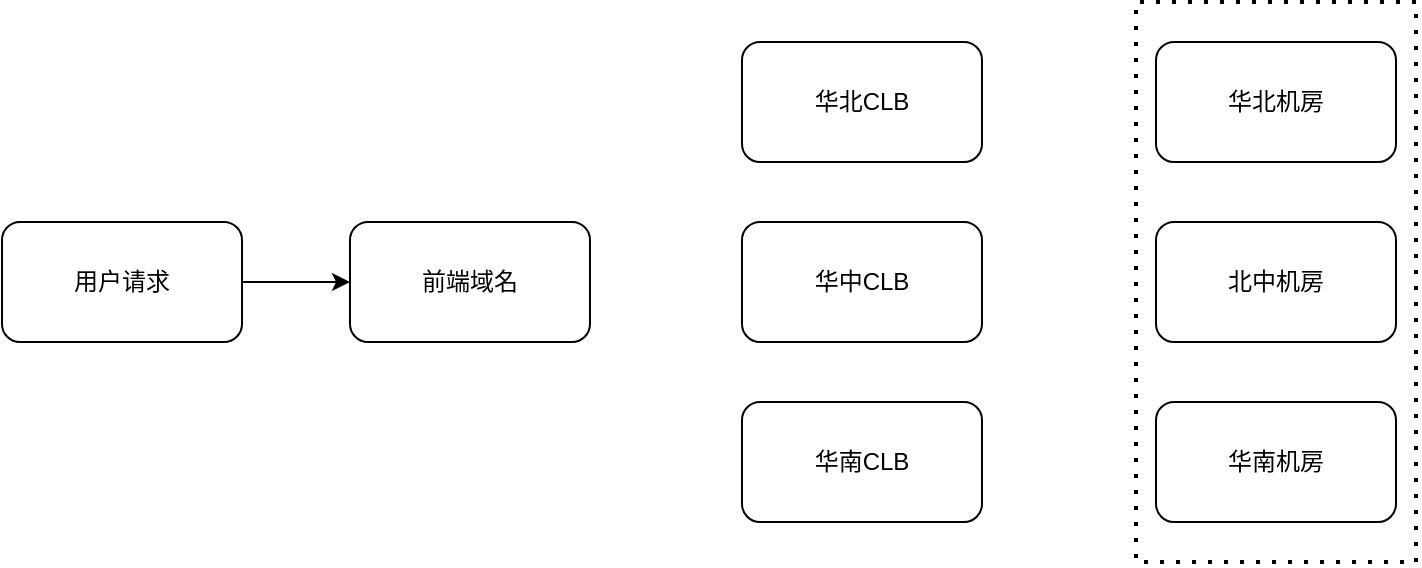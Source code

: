 <mxfile version="20.3.3" type="github">
  <diagram id="AqItSvwlx6Q80qOohcSG" name="第 1 页">
    <mxGraphModel dx="930" dy="471" grid="1" gridSize="10" guides="1" tooltips="1" connect="1" arrows="1" fold="1" page="1" pageScale="1" pageWidth="827" pageHeight="1169" math="0" shadow="0">
      <root>
        <mxCell id="0" />
        <mxCell id="1" parent="0" />
        <mxCell id="i5cJdov8h7KXsD-fAKNL-1" style="edgeStyle=orthogonalEdgeStyle;rounded=0;orthogonalLoop=1;jettySize=auto;html=1;exitX=1;exitY=0.5;exitDx=0;exitDy=0;entryX=0;entryY=0.5;entryDx=0;entryDy=0;" edge="1" parent="1" source="i5cJdov8h7KXsD-fAKNL-3" target="i5cJdov8h7KXsD-fAKNL-5">
          <mxGeometry relative="1" as="geometry" />
        </mxCell>
        <mxCell id="i5cJdov8h7KXsD-fAKNL-3" value="用户请求" style="rounded=1;whiteSpace=wrap;html=1;" vertex="1" parent="1">
          <mxGeometry x="120" y="180" width="120" height="60" as="geometry" />
        </mxCell>
        <mxCell id="i5cJdov8h7KXsD-fAKNL-5" value="前端域名" style="rounded=1;whiteSpace=wrap;html=1;" vertex="1" parent="1">
          <mxGeometry x="294" y="180" width="120" height="60" as="geometry" />
        </mxCell>
        <mxCell id="i5cJdov8h7KXsD-fAKNL-9" value="华北CLB" style="rounded=1;whiteSpace=wrap;html=1;" vertex="1" parent="1">
          <mxGeometry x="490" y="90" width="120" height="60" as="geometry" />
        </mxCell>
        <mxCell id="i5cJdov8h7KXsD-fAKNL-11" value="华北机房" style="rounded=1;whiteSpace=wrap;html=1;" vertex="1" parent="1">
          <mxGeometry x="697" y="90" width="120" height="60" as="geometry" />
        </mxCell>
        <mxCell id="i5cJdov8h7KXsD-fAKNL-12" value="北中机房" style="rounded=1;whiteSpace=wrap;html=1;" vertex="1" parent="1">
          <mxGeometry x="697" y="180" width="120" height="60" as="geometry" />
        </mxCell>
        <mxCell id="i5cJdov8h7KXsD-fAKNL-13" value="华南机房" style="rounded=1;whiteSpace=wrap;html=1;" vertex="1" parent="1">
          <mxGeometry x="697" y="270" width="120" height="60" as="geometry" />
        </mxCell>
        <mxCell id="i5cJdov8h7KXsD-fAKNL-14" value="" style="endArrow=none;dashed=1;html=1;dashPattern=1 3;strokeWidth=2;rounded=0;" edge="1" parent="1">
          <mxGeometry width="50" height="50" relative="1" as="geometry">
            <mxPoint x="827" y="70" as="sourcePoint" />
            <mxPoint x="827" y="70" as="targetPoint" />
            <Array as="points">
              <mxPoint x="757" y="70" />
              <mxPoint x="687" y="70" />
              <mxPoint x="687" y="350" />
              <mxPoint x="827" y="350" />
            </Array>
          </mxGeometry>
        </mxCell>
        <mxCell id="i5cJdov8h7KXsD-fAKNL-19" value="华中CLB" style="rounded=1;whiteSpace=wrap;html=1;" vertex="1" parent="1">
          <mxGeometry x="490" y="180" width="120" height="60" as="geometry" />
        </mxCell>
        <mxCell id="i5cJdov8h7KXsD-fAKNL-20" value="华南CLB" style="rounded=1;whiteSpace=wrap;html=1;" vertex="1" parent="1">
          <mxGeometry x="490" y="270" width="120" height="60" as="geometry" />
        </mxCell>
      </root>
    </mxGraphModel>
  </diagram>
</mxfile>
